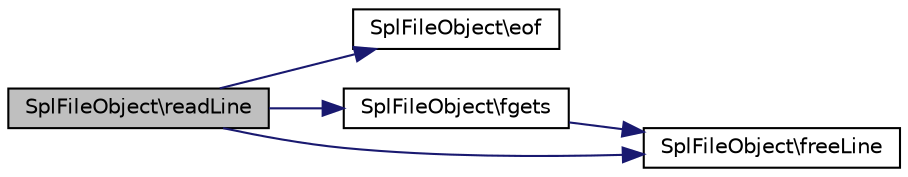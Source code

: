 digraph "SplFileObject\readLine"
{
  edge [fontname="Helvetica",fontsize="10",labelfontname="Helvetica",labelfontsize="10"];
  node [fontname="Helvetica",fontsize="10",shape=record];
  rankdir="LR";
  Node1 [label="SplFileObject\\readLine",height=0.2,width=0.4,color="black", fillcolor="grey75", style="filled" fontcolor="black"];
  Node1 -> Node2 [color="midnightblue",fontsize="10",style="solid",fontname="Helvetica"];
  Node2 [label="SplFileObject\\eof",height=0.2,width=0.4,color="black", fillcolor="white", style="filled",URL="$classSplFileObject.html#adf6cf247f8834f7fcd4fa7d809b7e1c5"];
  Node1 -> Node3 [color="midnightblue",fontsize="10",style="solid",fontname="Helvetica"];
  Node3 [label="SplFileObject\\fgets",height=0.2,width=0.4,color="black", fillcolor="white", style="filled",URL="$classSplFileObject.html#a9bc0bb683ab5a87018c17886816e0b85",tooltip="increase current line number "];
  Node3 -> Node4 [color="midnightblue",fontsize="10",style="solid",fontname="Helvetica"];
  Node4 [label="SplFileObject\\freeLine",height=0.2,width=0.4,color="black", fillcolor="white", style="filled",URL="$classSplFileObject.html#a7a374510213763c74130d33936499a62",tooltip="Free the current line buffer and increment the line counter. "];
  Node1 -> Node4 [color="midnightblue",fontsize="10",style="solid",fontname="Helvetica"];
}
